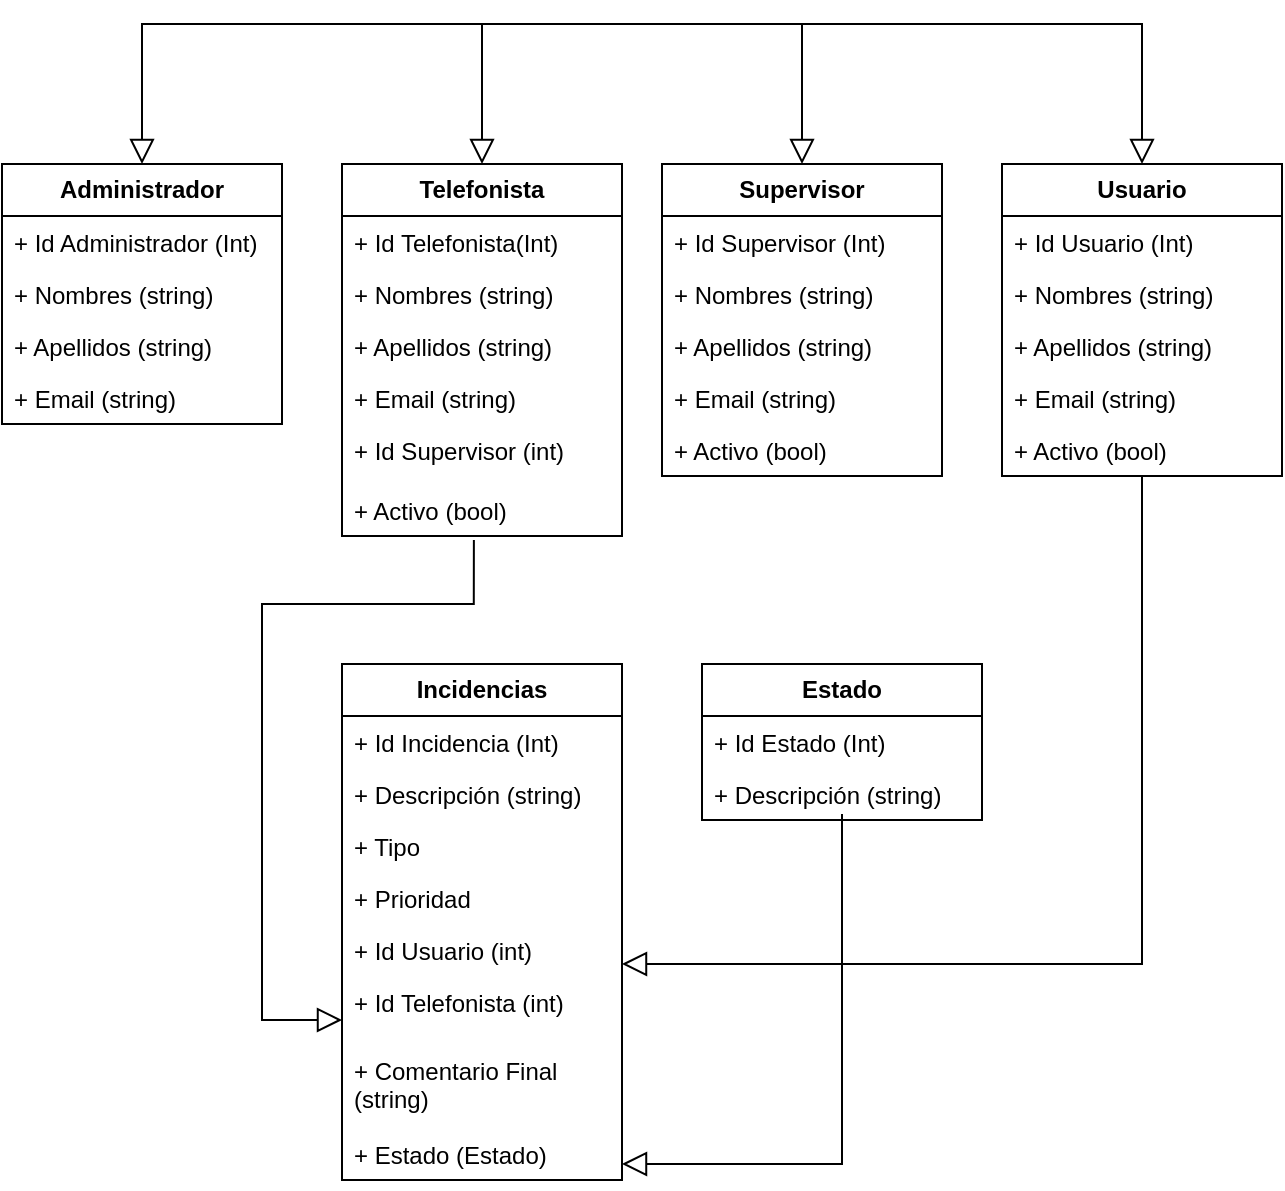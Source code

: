 <mxfile version="24.8.2">
  <diagram id="C5RBs43oDa-KdzZeNtuy" name="Page-1">
    <mxGraphModel dx="2460" dy="755" grid="1" gridSize="10" guides="1" tooltips="1" connect="1" arrows="1" fold="1" page="1" pageScale="1" pageWidth="827" pageHeight="1169" math="0" shadow="0">
      <root>
        <mxCell id="WIyWlLk6GJQsqaUBKTNV-0" />
        <mxCell id="WIyWlLk6GJQsqaUBKTNV-1" parent="WIyWlLk6GJQsqaUBKTNV-0" />
        <mxCell id="zkfFHV4jXpPFQw0GAbJ--12" value="" style="endArrow=block;endSize=10;endFill=0;shadow=0;strokeWidth=1;rounded=0;curved=0;edgeStyle=elbowEdgeStyle;elbow=vertical;exitX=0.5;exitY=0.885;exitDx=0;exitDy=0;exitPerimeter=0;" parent="WIyWlLk6GJQsqaUBKTNV-1" source="cMB9x2qRRs1j3M6QEySx-36" target="cMB9x2qRRs1j3M6QEySx-3" edge="1">
          <mxGeometry width="160" relative="1" as="geometry">
            <mxPoint x="-150" y="832" as="sourcePoint" />
            <mxPoint x="-50" y="730" as="targetPoint" />
            <Array as="points">
              <mxPoint x="270" y="1060" />
            </Array>
          </mxGeometry>
        </mxCell>
        <mxCell id="zkfFHV4jXpPFQw0GAbJ--16" value="" style="endArrow=block;endSize=10;endFill=0;shadow=0;strokeWidth=1;rounded=0;edgeStyle=orthogonalEdgeStyle;elbow=vertical;exitX=0.471;exitY=1.077;exitDx=0;exitDy=0;exitPerimeter=0;" parent="WIyWlLk6GJQsqaUBKTNV-1" source="cMB9x2qRRs1j3M6QEySx-27" target="cMB9x2qRRs1j3M6QEySx-12" edge="1">
          <mxGeometry width="160" relative="1" as="geometry">
            <mxPoint x="330" y="832" as="sourcePoint" />
            <mxPoint x="143" y="800" as="targetPoint" />
            <Array as="points">
              <mxPoint x="146" y="780" />
              <mxPoint x="40" y="780" />
              <mxPoint x="40" y="988" />
            </Array>
          </mxGeometry>
        </mxCell>
        <mxCell id="cMB9x2qRRs1j3M6QEySx-0" value="&lt;b&gt;Incidencias&lt;/b&gt;" style="swimlane;fontStyle=0;childLayout=stackLayout;horizontal=1;startSize=26;fillColor=none;horizontalStack=0;resizeParent=1;resizeParentMax=0;resizeLast=0;collapsible=1;marginBottom=0;whiteSpace=wrap;html=1;" parent="WIyWlLk6GJQsqaUBKTNV-1" vertex="1">
          <mxGeometry x="80" y="810" width="140" height="258" as="geometry" />
        </mxCell>
        <mxCell id="cMB9x2qRRs1j3M6QEySx-1" value="+ Id Incidencia (Int)" style="text;strokeColor=none;fillColor=none;align=left;verticalAlign=top;spacingLeft=4;spacingRight=4;overflow=hidden;rotatable=0;points=[[0,0.5],[1,0.5]];portConstraint=eastwest;whiteSpace=wrap;html=1;" parent="cMB9x2qRRs1j3M6QEySx-0" vertex="1">
          <mxGeometry y="26" width="140" height="26" as="geometry" />
        </mxCell>
        <mxCell id="cMB9x2qRRs1j3M6QEySx-13" value="+ Descripción (string)" style="text;strokeColor=none;fillColor=none;align=left;verticalAlign=top;spacingLeft=4;spacingRight=4;overflow=hidden;rotatable=0;points=[[0,0.5],[1,0.5]];portConstraint=eastwest;whiteSpace=wrap;html=1;" parent="cMB9x2qRRs1j3M6QEySx-0" vertex="1">
          <mxGeometry y="52" width="140" height="26" as="geometry" />
        </mxCell>
        <mxCell id="cMB9x2qRRs1j3M6QEySx-2" value="+ Tipo" style="text;strokeColor=none;fillColor=none;align=left;verticalAlign=top;spacingLeft=4;spacingRight=4;overflow=hidden;rotatable=0;points=[[0,0.5],[1,0.5]];portConstraint=eastwest;whiteSpace=wrap;html=1;" parent="cMB9x2qRRs1j3M6QEySx-0" vertex="1">
          <mxGeometry y="78" width="140" height="26" as="geometry" />
        </mxCell>
        <mxCell id="cMB9x2qRRs1j3M6QEySx-14" value="+ Prioridad&amp;nbsp;" style="text;strokeColor=none;fillColor=none;align=left;verticalAlign=top;spacingLeft=4;spacingRight=4;overflow=hidden;rotatable=0;points=[[0,0.5],[1,0.5]];portConstraint=eastwest;whiteSpace=wrap;html=1;" parent="cMB9x2qRRs1j3M6QEySx-0" vertex="1">
          <mxGeometry y="104" width="140" height="26" as="geometry" />
        </mxCell>
        <mxCell id="cMB9x2qRRs1j3M6QEySx-11" value="+ Id Usuario (int)" style="text;strokeColor=none;fillColor=none;align=left;verticalAlign=top;spacingLeft=4;spacingRight=4;overflow=hidden;rotatable=0;points=[[0,0.5],[1,0.5]];portConstraint=eastwest;whiteSpace=wrap;html=1;" parent="cMB9x2qRRs1j3M6QEySx-0" vertex="1">
          <mxGeometry y="130" width="140" height="26" as="geometry" />
        </mxCell>
        <mxCell id="cMB9x2qRRs1j3M6QEySx-12" value="+ Id Telefonista (int)" style="text;strokeColor=none;fillColor=none;align=left;verticalAlign=top;spacingLeft=4;spacingRight=4;overflow=hidden;rotatable=0;points=[[0,0.5],[1,0.5]];portConstraint=eastwest;whiteSpace=wrap;html=1;" parent="cMB9x2qRRs1j3M6QEySx-0" vertex="1">
          <mxGeometry y="156" width="140" height="34" as="geometry" />
        </mxCell>
        <mxCell id="cMB9x2qRRs1j3M6QEySx-15" value="+ Comentario Final (string)" style="text;strokeColor=none;fillColor=none;align=left;verticalAlign=top;spacingLeft=4;spacingRight=4;overflow=hidden;rotatable=0;points=[[0,0.5],[1,0.5]];portConstraint=eastwest;whiteSpace=wrap;html=1;" parent="cMB9x2qRRs1j3M6QEySx-0" vertex="1">
          <mxGeometry y="190" width="140" height="42" as="geometry" />
        </mxCell>
        <mxCell id="cMB9x2qRRs1j3M6QEySx-3" value="+ Estado (Estado)" style="text;strokeColor=none;fillColor=none;align=left;verticalAlign=top;spacingLeft=4;spacingRight=4;overflow=hidden;rotatable=0;points=[[0,0.5],[1,0.5]];portConstraint=eastwest;whiteSpace=wrap;html=1;" parent="cMB9x2qRRs1j3M6QEySx-0" vertex="1">
          <mxGeometry y="232" width="140" height="26" as="geometry" />
        </mxCell>
        <mxCell id="cMB9x2qRRs1j3M6QEySx-4" value="&lt;b&gt;Usuario&lt;/b&gt;" style="swimlane;fontStyle=0;childLayout=stackLayout;horizontal=1;startSize=26;fillColor=none;horizontalStack=0;resizeParent=1;resizeParentMax=0;resizeLast=0;collapsible=1;marginBottom=0;whiteSpace=wrap;html=1;" parent="WIyWlLk6GJQsqaUBKTNV-1" vertex="1">
          <mxGeometry x="410" y="560" width="140" height="156" as="geometry" />
        </mxCell>
        <mxCell id="cMB9x2qRRs1j3M6QEySx-5" value="+ Id Usuario (Int)" style="text;strokeColor=none;fillColor=none;align=left;verticalAlign=top;spacingLeft=4;spacingRight=4;overflow=hidden;rotatable=0;points=[[0,0.5],[1,0.5]];portConstraint=eastwest;whiteSpace=wrap;html=1;" parent="cMB9x2qRRs1j3M6QEySx-4" vertex="1">
          <mxGeometry y="26" width="140" height="26" as="geometry" />
        </mxCell>
        <mxCell id="cMB9x2qRRs1j3M6QEySx-6" value="+ Nombres (string)" style="text;strokeColor=none;fillColor=none;align=left;verticalAlign=top;spacingLeft=4;spacingRight=4;overflow=hidden;rotatable=0;points=[[0,0.5],[1,0.5]];portConstraint=eastwest;whiteSpace=wrap;html=1;" parent="cMB9x2qRRs1j3M6QEySx-4" vertex="1">
          <mxGeometry y="52" width="140" height="26" as="geometry" />
        </mxCell>
        <mxCell id="cMB9x2qRRs1j3M6QEySx-7" value="+ Apellidos (string)" style="text;strokeColor=none;fillColor=none;align=left;verticalAlign=top;spacingLeft=4;spacingRight=4;overflow=hidden;rotatable=0;points=[[0,0.5],[1,0.5]];portConstraint=eastwest;whiteSpace=wrap;html=1;" parent="cMB9x2qRRs1j3M6QEySx-4" vertex="1">
          <mxGeometry y="78" width="140" height="26" as="geometry" />
        </mxCell>
        <mxCell id="cMB9x2qRRs1j3M6QEySx-8" value="+ Email (string)" style="text;strokeColor=none;fillColor=none;align=left;verticalAlign=top;spacingLeft=4;spacingRight=4;overflow=hidden;rotatable=0;points=[[0,0.5],[1,0.5]];portConstraint=eastwest;whiteSpace=wrap;html=1;" parent="cMB9x2qRRs1j3M6QEySx-4" vertex="1">
          <mxGeometry y="104" width="140" height="26" as="geometry" />
        </mxCell>
        <mxCell id="cMB9x2qRRs1j3M6QEySx-9" value="+ Activo (bool)" style="text;strokeColor=none;fillColor=none;align=left;verticalAlign=top;spacingLeft=4;spacingRight=4;overflow=hidden;rotatable=0;points=[[0,0.5],[1,0.5]];portConstraint=eastwest;whiteSpace=wrap;html=1;" parent="cMB9x2qRRs1j3M6QEySx-4" vertex="1">
          <mxGeometry y="130" width="140" height="26" as="geometry" />
        </mxCell>
        <mxCell id="cMB9x2qRRs1j3M6QEySx-16" value="&lt;b&gt;Administrador&lt;/b&gt;" style="swimlane;fontStyle=0;childLayout=stackLayout;horizontal=1;startSize=26;fillColor=none;horizontalStack=0;resizeParent=1;resizeParentMax=0;resizeLast=0;collapsible=1;marginBottom=0;whiteSpace=wrap;html=1;" parent="WIyWlLk6GJQsqaUBKTNV-1" vertex="1">
          <mxGeometry x="-90" y="560" width="140" height="130" as="geometry" />
        </mxCell>
        <mxCell id="cMB9x2qRRs1j3M6QEySx-17" value="+ Id Administrador (Int)" style="text;strokeColor=none;fillColor=none;align=left;verticalAlign=top;spacingLeft=4;spacingRight=4;overflow=hidden;rotatable=0;points=[[0,0.5],[1,0.5]];portConstraint=eastwest;whiteSpace=wrap;html=1;" parent="cMB9x2qRRs1j3M6QEySx-16" vertex="1">
          <mxGeometry y="26" width="140" height="26" as="geometry" />
        </mxCell>
        <mxCell id="cMB9x2qRRs1j3M6QEySx-18" value="+ Nombres (string)" style="text;strokeColor=none;fillColor=none;align=left;verticalAlign=top;spacingLeft=4;spacingRight=4;overflow=hidden;rotatable=0;points=[[0,0.5],[1,0.5]];portConstraint=eastwest;whiteSpace=wrap;html=1;" parent="cMB9x2qRRs1j3M6QEySx-16" vertex="1">
          <mxGeometry y="52" width="140" height="26" as="geometry" />
        </mxCell>
        <mxCell id="cMB9x2qRRs1j3M6QEySx-19" value="+ Apellidos (string)" style="text;strokeColor=none;fillColor=none;align=left;verticalAlign=top;spacingLeft=4;spacingRight=4;overflow=hidden;rotatable=0;points=[[0,0.5],[1,0.5]];portConstraint=eastwest;whiteSpace=wrap;html=1;" parent="cMB9x2qRRs1j3M6QEySx-16" vertex="1">
          <mxGeometry y="78" width="140" height="26" as="geometry" />
        </mxCell>
        <mxCell id="cMB9x2qRRs1j3M6QEySx-20" value="+ Email (string)" style="text;strokeColor=none;fillColor=none;align=left;verticalAlign=top;spacingLeft=4;spacingRight=4;overflow=hidden;rotatable=0;points=[[0,0.5],[1,0.5]];portConstraint=eastwest;whiteSpace=wrap;html=1;" parent="cMB9x2qRRs1j3M6QEySx-16" vertex="1">
          <mxGeometry y="104" width="140" height="26" as="geometry" />
        </mxCell>
        <mxCell id="cMB9x2qRRs1j3M6QEySx-22" value="&lt;b&gt;Telefonista&lt;/b&gt;" style="swimlane;fontStyle=0;childLayout=stackLayout;horizontal=1;startSize=26;fillColor=none;horizontalStack=0;resizeParent=1;resizeParentMax=0;resizeLast=0;collapsible=1;marginBottom=0;whiteSpace=wrap;html=1;" parent="WIyWlLk6GJQsqaUBKTNV-1" vertex="1">
          <mxGeometry x="80" y="560" width="140" height="186" as="geometry" />
        </mxCell>
        <mxCell id="cMB9x2qRRs1j3M6QEySx-23" value="+ Id Telefonista(Int)" style="text;strokeColor=none;fillColor=none;align=left;verticalAlign=top;spacingLeft=4;spacingRight=4;overflow=hidden;rotatable=0;points=[[0,0.5],[1,0.5]];portConstraint=eastwest;whiteSpace=wrap;html=1;" parent="cMB9x2qRRs1j3M6QEySx-22" vertex="1">
          <mxGeometry y="26" width="140" height="26" as="geometry" />
        </mxCell>
        <mxCell id="cMB9x2qRRs1j3M6QEySx-24" value="+ Nombres (string)" style="text;strokeColor=none;fillColor=none;align=left;verticalAlign=top;spacingLeft=4;spacingRight=4;overflow=hidden;rotatable=0;points=[[0,0.5],[1,0.5]];portConstraint=eastwest;whiteSpace=wrap;html=1;" parent="cMB9x2qRRs1j3M6QEySx-22" vertex="1">
          <mxGeometry y="52" width="140" height="26" as="geometry" />
        </mxCell>
        <mxCell id="cMB9x2qRRs1j3M6QEySx-25" value="+ Apellidos (string)" style="text;strokeColor=none;fillColor=none;align=left;verticalAlign=top;spacingLeft=4;spacingRight=4;overflow=hidden;rotatable=0;points=[[0,0.5],[1,0.5]];portConstraint=eastwest;whiteSpace=wrap;html=1;" parent="cMB9x2qRRs1j3M6QEySx-22" vertex="1">
          <mxGeometry y="78" width="140" height="26" as="geometry" />
        </mxCell>
        <mxCell id="cMB9x2qRRs1j3M6QEySx-26" value="+ Email (string)" style="text;strokeColor=none;fillColor=none;align=left;verticalAlign=top;spacingLeft=4;spacingRight=4;overflow=hidden;rotatable=0;points=[[0,0.5],[1,0.5]];portConstraint=eastwest;whiteSpace=wrap;html=1;" parent="cMB9x2qRRs1j3M6QEySx-22" vertex="1">
          <mxGeometry y="104" width="140" height="26" as="geometry" />
        </mxCell>
        <mxCell id="cAxnVsxUfYC1rK9Sr2hz-0" value="+ Id Supervisor (int)" style="text;strokeColor=none;fillColor=none;align=left;verticalAlign=top;spacingLeft=4;spacingRight=4;overflow=hidden;rotatable=0;points=[[0,0.5],[1,0.5]];portConstraint=eastwest;whiteSpace=wrap;html=1;" vertex="1" parent="cMB9x2qRRs1j3M6QEySx-22">
          <mxGeometry y="130" width="140" height="30" as="geometry" />
        </mxCell>
        <mxCell id="cMB9x2qRRs1j3M6QEySx-27" value="+ Activo (bool)" style="text;strokeColor=none;fillColor=none;align=left;verticalAlign=top;spacingLeft=4;spacingRight=4;overflow=hidden;rotatable=0;points=[[0,0.5],[1,0.5]];portConstraint=eastwest;whiteSpace=wrap;html=1;" parent="cMB9x2qRRs1j3M6QEySx-22" vertex="1">
          <mxGeometry y="160" width="140" height="26" as="geometry" />
        </mxCell>
        <mxCell id="cMB9x2qRRs1j3M6QEySx-28" value="&lt;b&gt;Supervisor&lt;/b&gt;" style="swimlane;fontStyle=0;childLayout=stackLayout;horizontal=1;startSize=26;fillColor=none;horizontalStack=0;resizeParent=1;resizeParentMax=0;resizeLast=0;collapsible=1;marginBottom=0;whiteSpace=wrap;html=1;" parent="WIyWlLk6GJQsqaUBKTNV-1" vertex="1">
          <mxGeometry x="240" y="560" width="140" height="156" as="geometry" />
        </mxCell>
        <mxCell id="cMB9x2qRRs1j3M6QEySx-29" value="+ Id Supervisor (Int)" style="text;strokeColor=none;fillColor=none;align=left;verticalAlign=top;spacingLeft=4;spacingRight=4;overflow=hidden;rotatable=0;points=[[0,0.5],[1,0.5]];portConstraint=eastwest;whiteSpace=wrap;html=1;" parent="cMB9x2qRRs1j3M6QEySx-28" vertex="1">
          <mxGeometry y="26" width="140" height="26" as="geometry" />
        </mxCell>
        <mxCell id="cMB9x2qRRs1j3M6QEySx-30" value="+ Nombres (string)" style="text;strokeColor=none;fillColor=none;align=left;verticalAlign=top;spacingLeft=4;spacingRight=4;overflow=hidden;rotatable=0;points=[[0,0.5],[1,0.5]];portConstraint=eastwest;whiteSpace=wrap;html=1;" parent="cMB9x2qRRs1j3M6QEySx-28" vertex="1">
          <mxGeometry y="52" width="140" height="26" as="geometry" />
        </mxCell>
        <mxCell id="cMB9x2qRRs1j3M6QEySx-31" value="+ Apellidos (string)" style="text;strokeColor=none;fillColor=none;align=left;verticalAlign=top;spacingLeft=4;spacingRight=4;overflow=hidden;rotatable=0;points=[[0,0.5],[1,0.5]];portConstraint=eastwest;whiteSpace=wrap;html=1;" parent="cMB9x2qRRs1j3M6QEySx-28" vertex="1">
          <mxGeometry y="78" width="140" height="26" as="geometry" />
        </mxCell>
        <mxCell id="cMB9x2qRRs1j3M6QEySx-32" value="+ Email (string)" style="text;strokeColor=none;fillColor=none;align=left;verticalAlign=top;spacingLeft=4;spacingRight=4;overflow=hidden;rotatable=0;points=[[0,0.5],[1,0.5]];portConstraint=eastwest;whiteSpace=wrap;html=1;" parent="cMB9x2qRRs1j3M6QEySx-28" vertex="1">
          <mxGeometry y="104" width="140" height="26" as="geometry" />
        </mxCell>
        <mxCell id="cMB9x2qRRs1j3M6QEySx-33" value="+ Activo (bool)" style="text;strokeColor=none;fillColor=none;align=left;verticalAlign=top;spacingLeft=4;spacingRight=4;overflow=hidden;rotatable=0;points=[[0,0.5],[1,0.5]];portConstraint=eastwest;whiteSpace=wrap;html=1;" parent="cMB9x2qRRs1j3M6QEySx-28" vertex="1">
          <mxGeometry y="130" width="140" height="26" as="geometry" />
        </mxCell>
        <mxCell id="cMB9x2qRRs1j3M6QEySx-34" value="&lt;b&gt;Estado&lt;/b&gt;" style="swimlane;fontStyle=0;childLayout=stackLayout;horizontal=1;startSize=26;fillColor=none;horizontalStack=0;resizeParent=1;resizeParentMax=0;resizeLast=0;collapsible=1;marginBottom=0;whiteSpace=wrap;html=1;" parent="WIyWlLk6GJQsqaUBKTNV-1" vertex="1">
          <mxGeometry x="260" y="810" width="140" height="78" as="geometry" />
        </mxCell>
        <mxCell id="cMB9x2qRRs1j3M6QEySx-35" value="+ Id Estado (Int)" style="text;strokeColor=none;fillColor=none;align=left;verticalAlign=top;spacingLeft=4;spacingRight=4;overflow=hidden;rotatable=0;points=[[0,0.5],[1,0.5]];portConstraint=eastwest;whiteSpace=wrap;html=1;" parent="cMB9x2qRRs1j3M6QEySx-34" vertex="1">
          <mxGeometry y="26" width="140" height="26" as="geometry" />
        </mxCell>
        <mxCell id="cMB9x2qRRs1j3M6QEySx-36" value="+ Descripción (string)" style="text;strokeColor=none;fillColor=none;align=left;verticalAlign=top;spacingLeft=4;spacingRight=4;overflow=hidden;rotatable=0;points=[[0,0.5],[1,0.5]];portConstraint=eastwest;whiteSpace=wrap;html=1;" parent="cMB9x2qRRs1j3M6QEySx-34" vertex="1">
          <mxGeometry y="52" width="140" height="26" as="geometry" />
        </mxCell>
        <mxCell id="cMB9x2qRRs1j3M6QEySx-40" value="" style="endArrow=block;endSize=10;endFill=0;shadow=0;strokeWidth=1;rounded=0;curved=0;edgeStyle=elbowEdgeStyle;elbow=vertical;" parent="WIyWlLk6GJQsqaUBKTNV-1" source="cMB9x2qRRs1j3M6QEySx-9" target="cMB9x2qRRs1j3M6QEySx-11" edge="1">
          <mxGeometry width="160" relative="1" as="geometry">
            <mxPoint x="410" y="710" as="sourcePoint" />
            <mxPoint x="240" y="885" as="targetPoint" />
            <Array as="points">
              <mxPoint x="290" y="960" />
            </Array>
          </mxGeometry>
        </mxCell>
        <mxCell id="cMB9x2qRRs1j3M6QEySx-41" value="" style="endArrow=block;endSize=10;endFill=0;shadow=0;strokeWidth=1;rounded=0;edgeStyle=orthogonalEdgeStyle;elbow=vertical;entryX=0.5;entryY=0;entryDx=0;entryDy=0;" parent="WIyWlLk6GJQsqaUBKTNV-1" target="cMB9x2qRRs1j3M6QEySx-16" edge="1">
          <mxGeometry width="160" relative="1" as="geometry">
            <mxPoint x="230" y="490" as="sourcePoint" />
            <mxPoint x="50" y="530" as="targetPoint" />
            <Array as="points">
              <mxPoint x="116" y="490" />
              <mxPoint x="-20" y="490" />
            </Array>
          </mxGeometry>
        </mxCell>
        <mxCell id="cMB9x2qRRs1j3M6QEySx-42" value="" style="endArrow=block;endSize=10;endFill=0;shadow=0;strokeWidth=1;rounded=0;edgeStyle=orthogonalEdgeStyle;elbow=vertical;" parent="WIyWlLk6GJQsqaUBKTNV-1" target="cMB9x2qRRs1j3M6QEySx-22" edge="1">
          <mxGeometry width="160" relative="1" as="geometry">
            <mxPoint x="280" y="490" as="sourcePoint" />
            <mxPoint x="150" y="560" as="targetPoint" />
            <Array as="points">
              <mxPoint x="150" y="490" />
            </Array>
          </mxGeometry>
        </mxCell>
        <mxCell id="cMB9x2qRRs1j3M6QEySx-43" value="" style="endArrow=block;endSize=10;endFill=0;shadow=0;strokeWidth=1;rounded=0;edgeStyle=orthogonalEdgeStyle;elbow=vertical;" parent="WIyWlLk6GJQsqaUBKTNV-1" target="cMB9x2qRRs1j3M6QEySx-28" edge="1">
          <mxGeometry width="160" relative="1" as="geometry">
            <mxPoint x="240" y="490" as="sourcePoint" />
            <mxPoint x="160" y="570" as="targetPoint" />
            <Array as="points">
              <mxPoint x="310" y="490" />
            </Array>
          </mxGeometry>
        </mxCell>
        <mxCell id="cMB9x2qRRs1j3M6QEySx-44" value="" style="endArrow=block;endSize=10;endFill=0;shadow=0;strokeWidth=1;rounded=0;edgeStyle=orthogonalEdgeStyle;elbow=vertical;" parent="WIyWlLk6GJQsqaUBKTNV-1" target="cMB9x2qRRs1j3M6QEySx-4" edge="1">
          <mxGeometry width="160" relative="1" as="geometry">
            <mxPoint x="290" y="490" as="sourcePoint" />
            <mxPoint x="320" y="570" as="targetPoint" />
            <Array as="points">
              <mxPoint x="250" y="490" />
              <mxPoint x="480" y="490" />
            </Array>
          </mxGeometry>
        </mxCell>
      </root>
    </mxGraphModel>
  </diagram>
</mxfile>
